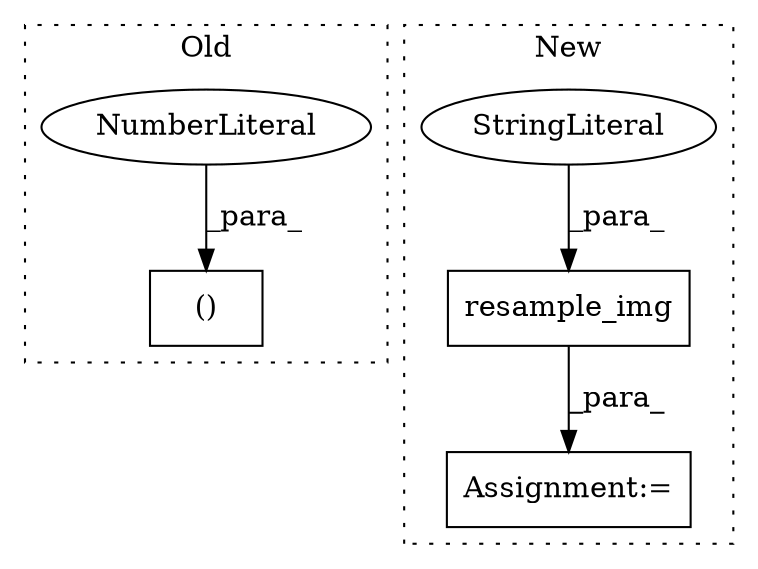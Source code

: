 digraph G {
subgraph cluster0 {
1 [label="()" a="106" s="10607" l="88" shape="box"];
5 [label="NumberLiteral" a="34" s="10607" l="1" shape="ellipse"];
label = "Old";
style="dotted";
}
subgraph cluster1 {
2 [label="resample_img" a="32" s="10944,11020" l="13,1" shape="box"];
3 [label="StringLiteral" a="45" s="11011" l="9" shape="ellipse"];
4 [label="Assignment:=" a="7" s="10918" l="1" shape="box"];
label = "New";
style="dotted";
}
2 -> 4 [label="_para_"];
3 -> 2 [label="_para_"];
5 -> 1 [label="_para_"];
}
